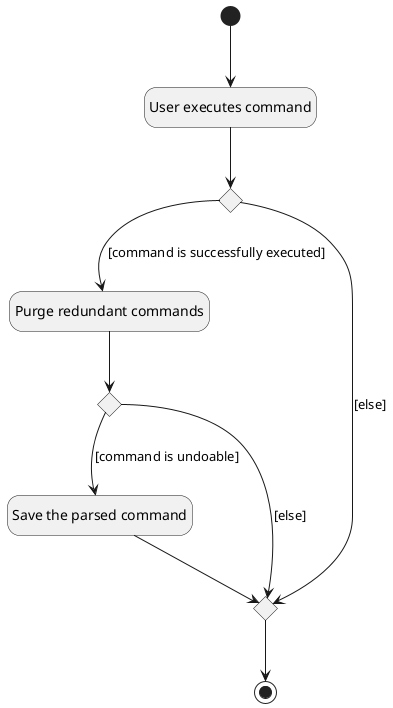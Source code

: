 @startuml
hide empty description
state "User executes command" as State1
state "Purge redundant commands" as State2
state "Save the parsed command" as State3
state c1 <<choice>>
state c2 <<choice>>
state c3 <<choice>>

[*] --> State1
State1 --> c3
c3 --> State2 : [command is successfully executed]
c3 --> c2 : [else]
State2 --> c1
c1 --> State3 : [command is undoable]
c1 --> c2 : [else]
State3 --> c2
c2 --> [*]
@enduml
